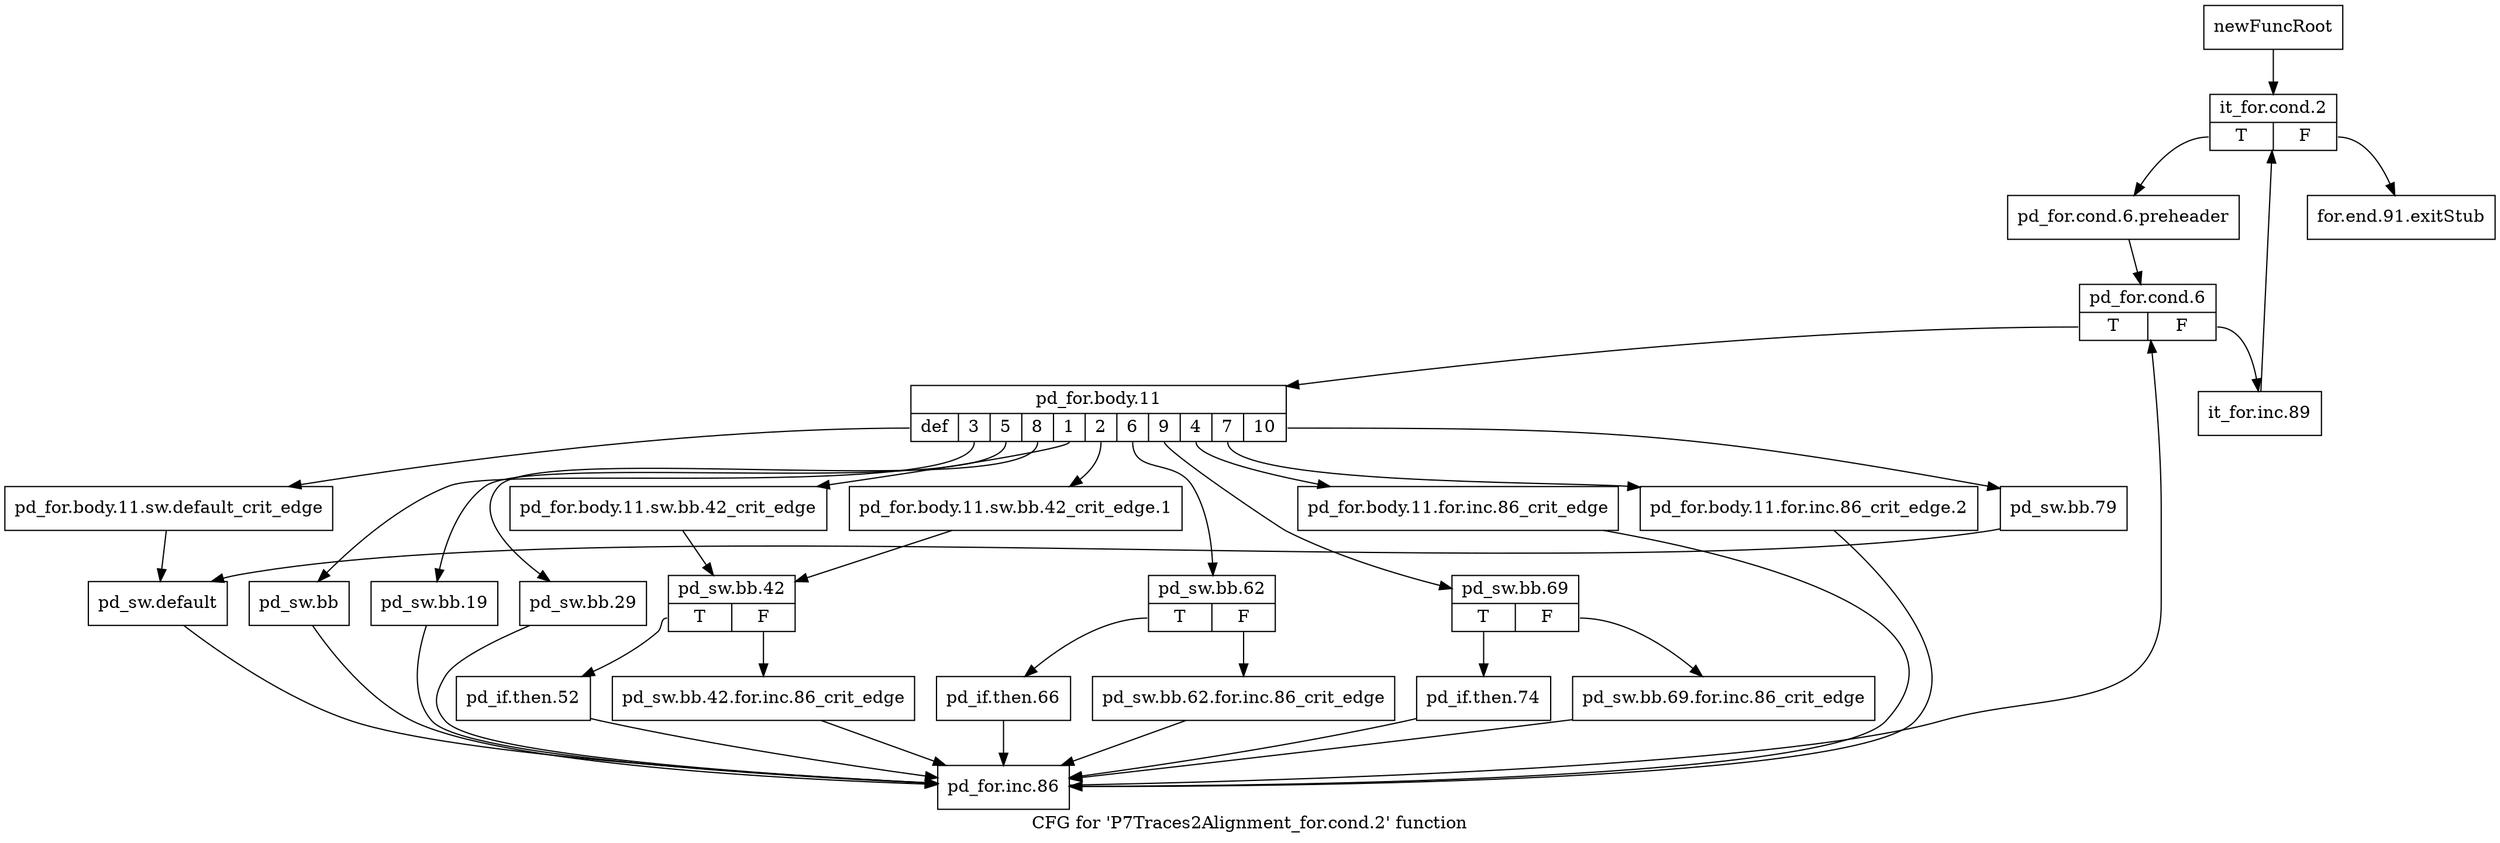 digraph "CFG for 'P7Traces2Alignment_for.cond.2' function" {
	label="CFG for 'P7Traces2Alignment_for.cond.2' function";

	Node0x325fc80 [shape=record,label="{newFuncRoot}"];
	Node0x325fc80 -> Node0x325fd20;
	Node0x325fcd0 [shape=record,label="{for.end.91.exitStub}"];
	Node0x325fd20 [shape=record,label="{it_for.cond.2|{<s0>T|<s1>F}}"];
	Node0x325fd20:s0 -> Node0x325fd70;
	Node0x325fd20:s1 -> Node0x325fcd0;
	Node0x325fd70 [shape=record,label="{pd_for.cond.6.preheader}"];
	Node0x325fd70 -> Node0x325fdc0;
	Node0x325fdc0 [shape=record,label="{pd_for.cond.6|{<s0>T|<s1>F}}"];
	Node0x325fdc0:s0 -> Node0x325fe60;
	Node0x325fdc0:s1 -> Node0x325fe10;
	Node0x325fe10 [shape=record,label="{it_for.inc.89}"];
	Node0x325fe10 -> Node0x325fd20;
	Node0x325fe60 [shape=record,label="{pd_for.body.11|{<s0>def|<s1>3|<s2>5|<s3>8|<s4>1|<s5>2|<s6>6|<s7>9|<s8>4|<s9>7|<s10>10}}"];
	Node0x325fe60:s0 -> Node0x3260400;
	Node0x325fe60:s1 -> Node0x32603b0;
	Node0x325fe60:s2 -> Node0x3260360;
	Node0x325fe60:s3 -> Node0x3260310;
	Node0x325fe60:s4 -> Node0x32601d0;
	Node0x325fe60:s5 -> Node0x3260180;
	Node0x325fe60:s6 -> Node0x3260090;
	Node0x325fe60:s7 -> Node0x325ffa0;
	Node0x325fe60:s8 -> Node0x325ff50;
	Node0x325fe60:s9 -> Node0x325ff00;
	Node0x325fe60:s10 -> Node0x325feb0;
	Node0x325feb0 [shape=record,label="{pd_sw.bb.79}"];
	Node0x325feb0 -> Node0x3260450;
	Node0x325ff00 [shape=record,label="{pd_for.body.11.for.inc.86_crit_edge.2}"];
	Node0x325ff00 -> Node0x32604a0;
	Node0x325ff50 [shape=record,label="{pd_for.body.11.for.inc.86_crit_edge}"];
	Node0x325ff50 -> Node0x32604a0;
	Node0x325ffa0 [shape=record,label="{pd_sw.bb.69|{<s0>T|<s1>F}}"];
	Node0x325ffa0:s0 -> Node0x3260040;
	Node0x325ffa0:s1 -> Node0x325fff0;
	Node0x325fff0 [shape=record,label="{pd_sw.bb.69.for.inc.86_crit_edge}"];
	Node0x325fff0 -> Node0x32604a0;
	Node0x3260040 [shape=record,label="{pd_if.then.74}"];
	Node0x3260040 -> Node0x32604a0;
	Node0x3260090 [shape=record,label="{pd_sw.bb.62|{<s0>T|<s1>F}}"];
	Node0x3260090:s0 -> Node0x3260130;
	Node0x3260090:s1 -> Node0x32600e0;
	Node0x32600e0 [shape=record,label="{pd_sw.bb.62.for.inc.86_crit_edge}"];
	Node0x32600e0 -> Node0x32604a0;
	Node0x3260130 [shape=record,label="{pd_if.then.66}"];
	Node0x3260130 -> Node0x32604a0;
	Node0x3260180 [shape=record,label="{pd_for.body.11.sw.bb.42_crit_edge.1}"];
	Node0x3260180 -> Node0x3260220;
	Node0x32601d0 [shape=record,label="{pd_for.body.11.sw.bb.42_crit_edge}"];
	Node0x32601d0 -> Node0x3260220;
	Node0x3260220 [shape=record,label="{pd_sw.bb.42|{<s0>T|<s1>F}}"];
	Node0x3260220:s0 -> Node0x32602c0;
	Node0x3260220:s1 -> Node0x3260270;
	Node0x3260270 [shape=record,label="{pd_sw.bb.42.for.inc.86_crit_edge}"];
	Node0x3260270 -> Node0x32604a0;
	Node0x32602c0 [shape=record,label="{pd_if.then.52}"];
	Node0x32602c0 -> Node0x32604a0;
	Node0x3260310 [shape=record,label="{pd_sw.bb.29}"];
	Node0x3260310 -> Node0x32604a0;
	Node0x3260360 [shape=record,label="{pd_sw.bb.19}"];
	Node0x3260360 -> Node0x32604a0;
	Node0x32603b0 [shape=record,label="{pd_sw.bb}"];
	Node0x32603b0 -> Node0x32604a0;
	Node0x3260400 [shape=record,label="{pd_for.body.11.sw.default_crit_edge}"];
	Node0x3260400 -> Node0x3260450;
	Node0x3260450 [shape=record,label="{pd_sw.default}"];
	Node0x3260450 -> Node0x32604a0;
	Node0x32604a0 [shape=record,label="{pd_for.inc.86}"];
	Node0x32604a0 -> Node0x325fdc0;
}

